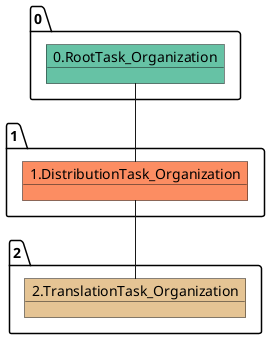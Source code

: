 @startuml
object 0.RootTask_Organization #66c2a5
object 1.DistributionTask_Organization #fc8d62
object 2.TranslationTask_Organization #e5c494
0.RootTask_Organization -- 1.DistributionTask_Organization
1.DistributionTask_Organization -- 2.TranslationTask_Organization
@enduml
